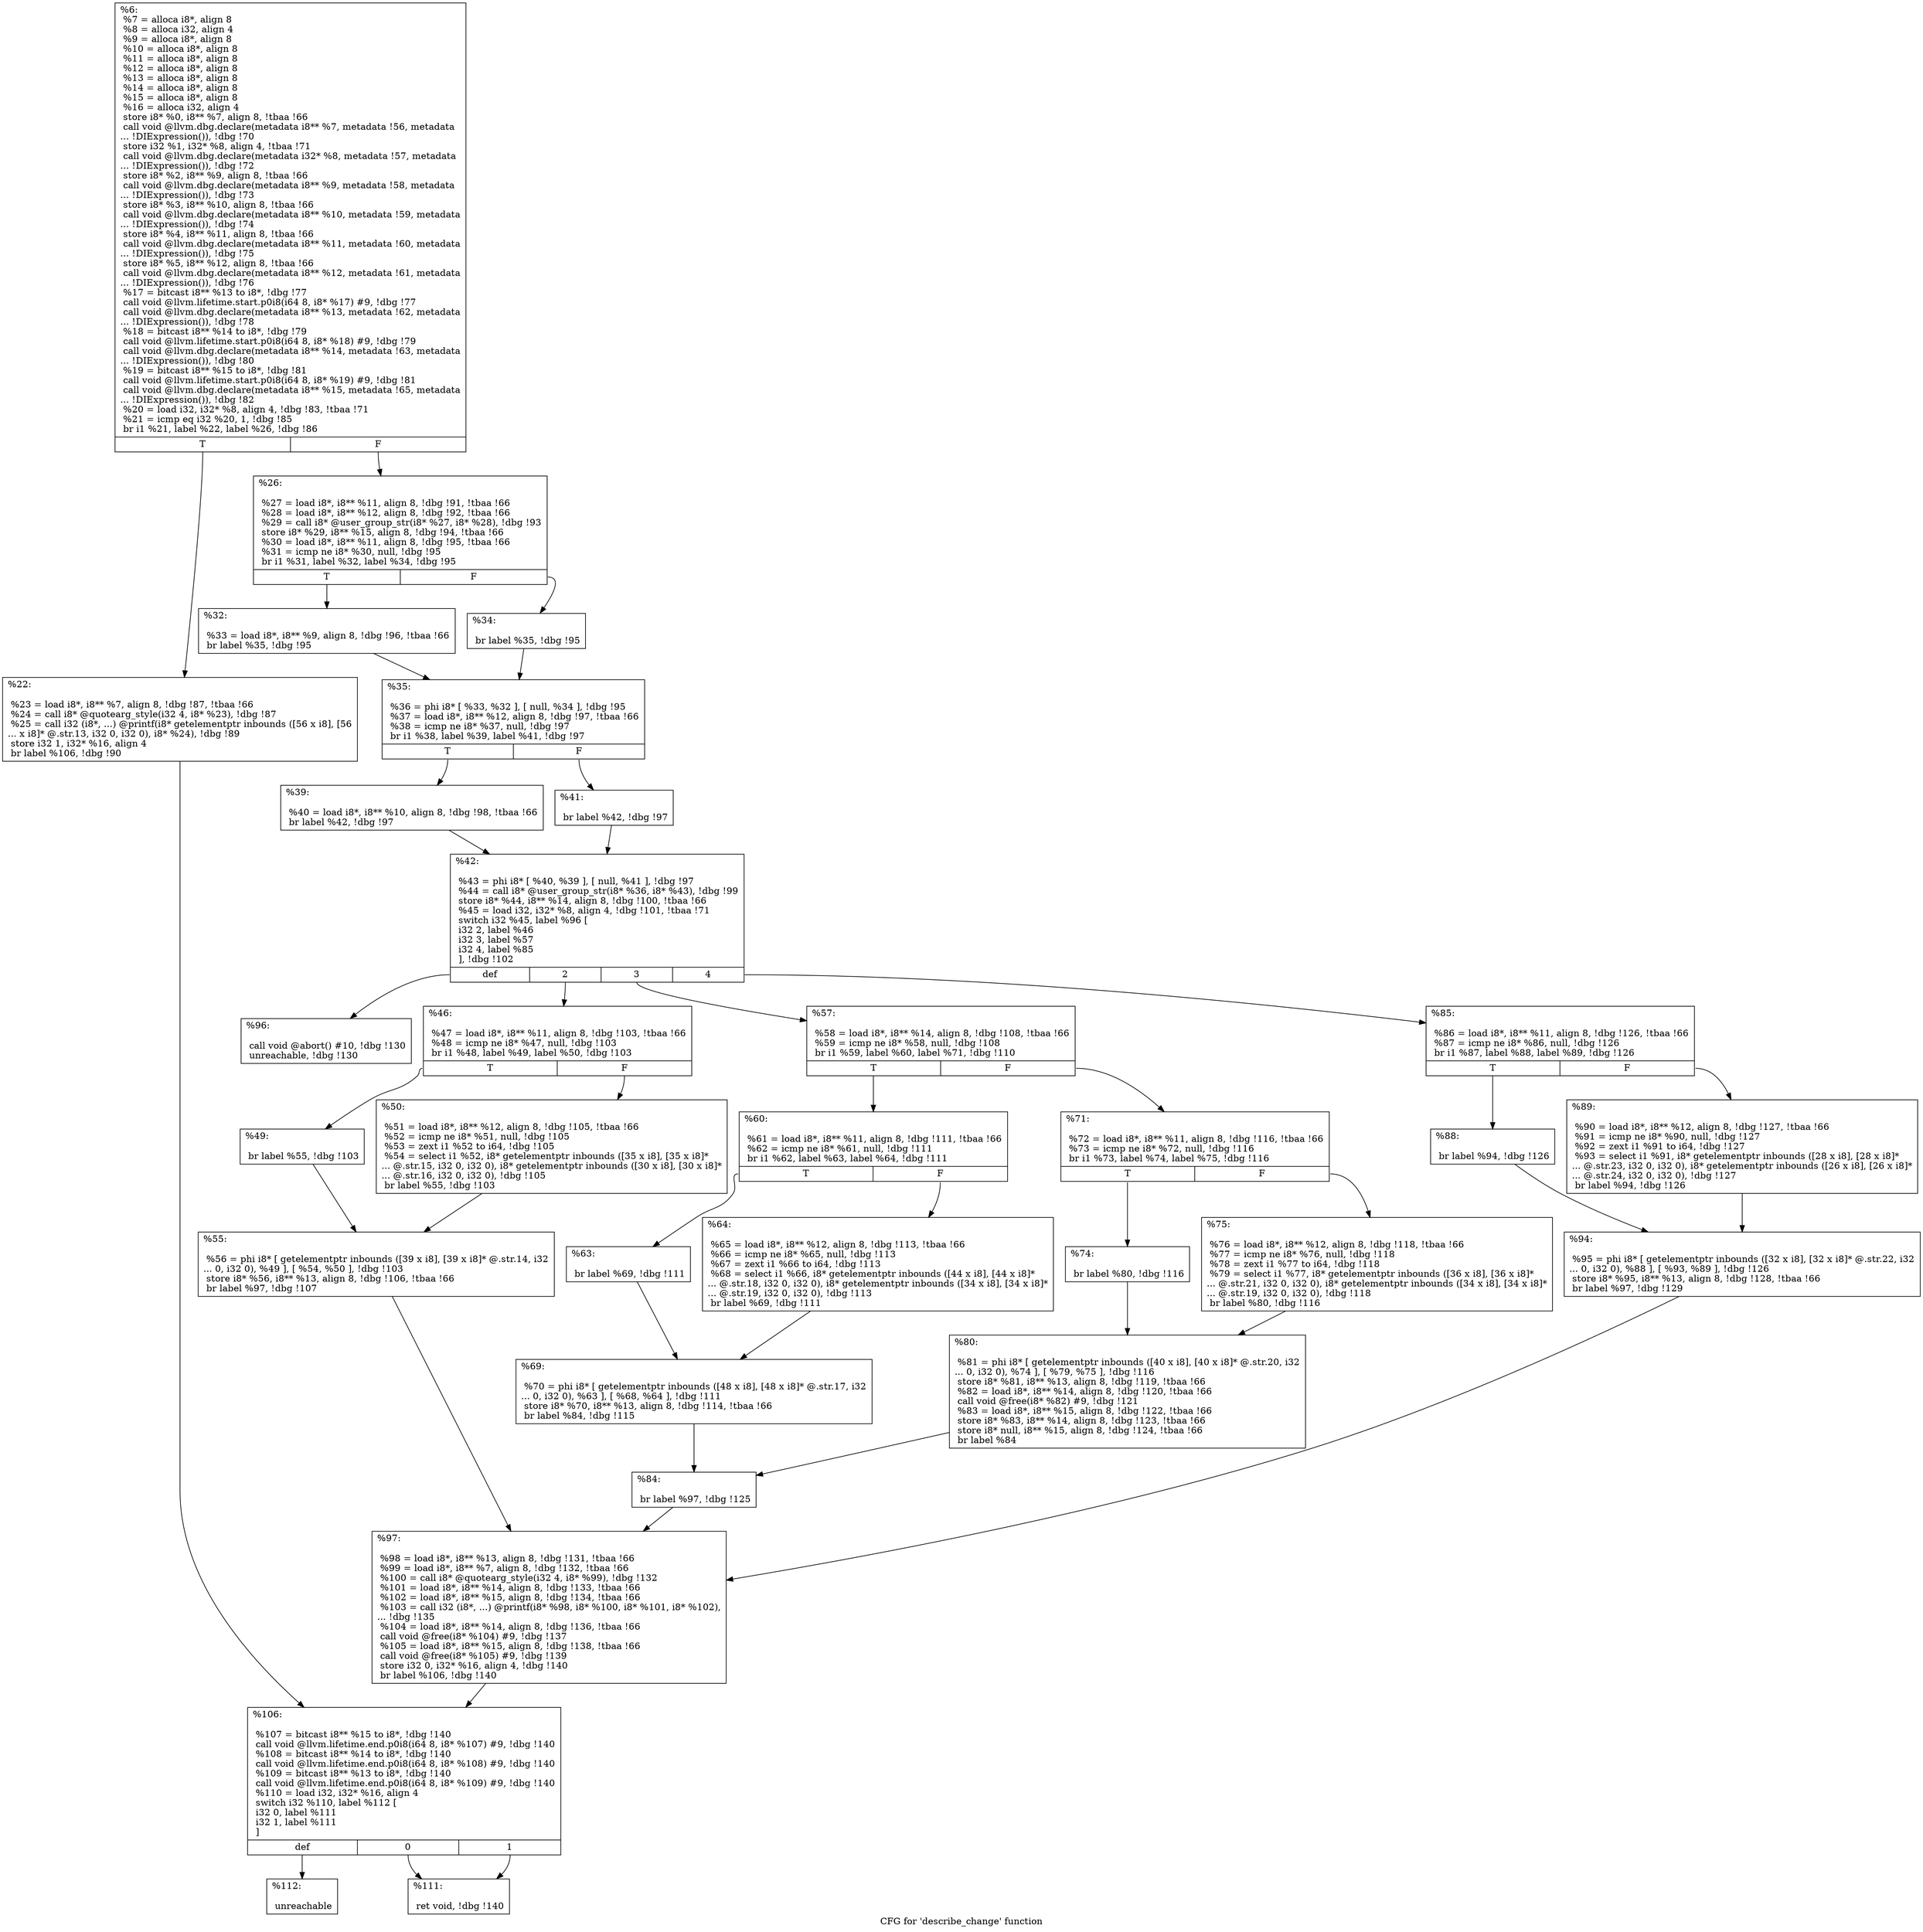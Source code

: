 digraph "CFG for 'describe_change' function" {
	label="CFG for 'describe_change' function";

	Node0x147ce70 [shape=record,label="{%6:\l  %7 = alloca i8*, align 8\l  %8 = alloca i32, align 4\l  %9 = alloca i8*, align 8\l  %10 = alloca i8*, align 8\l  %11 = alloca i8*, align 8\l  %12 = alloca i8*, align 8\l  %13 = alloca i8*, align 8\l  %14 = alloca i8*, align 8\l  %15 = alloca i8*, align 8\l  %16 = alloca i32, align 4\l  store i8* %0, i8** %7, align 8, !tbaa !66\l  call void @llvm.dbg.declare(metadata i8** %7, metadata !56, metadata\l... !DIExpression()), !dbg !70\l  store i32 %1, i32* %8, align 4, !tbaa !71\l  call void @llvm.dbg.declare(metadata i32* %8, metadata !57, metadata\l... !DIExpression()), !dbg !72\l  store i8* %2, i8** %9, align 8, !tbaa !66\l  call void @llvm.dbg.declare(metadata i8** %9, metadata !58, metadata\l... !DIExpression()), !dbg !73\l  store i8* %3, i8** %10, align 8, !tbaa !66\l  call void @llvm.dbg.declare(metadata i8** %10, metadata !59, metadata\l... !DIExpression()), !dbg !74\l  store i8* %4, i8** %11, align 8, !tbaa !66\l  call void @llvm.dbg.declare(metadata i8** %11, metadata !60, metadata\l... !DIExpression()), !dbg !75\l  store i8* %5, i8** %12, align 8, !tbaa !66\l  call void @llvm.dbg.declare(metadata i8** %12, metadata !61, metadata\l... !DIExpression()), !dbg !76\l  %17 = bitcast i8** %13 to i8*, !dbg !77\l  call void @llvm.lifetime.start.p0i8(i64 8, i8* %17) #9, !dbg !77\l  call void @llvm.dbg.declare(metadata i8** %13, metadata !62, metadata\l... !DIExpression()), !dbg !78\l  %18 = bitcast i8** %14 to i8*, !dbg !79\l  call void @llvm.lifetime.start.p0i8(i64 8, i8* %18) #9, !dbg !79\l  call void @llvm.dbg.declare(metadata i8** %14, metadata !63, metadata\l... !DIExpression()), !dbg !80\l  %19 = bitcast i8** %15 to i8*, !dbg !81\l  call void @llvm.lifetime.start.p0i8(i64 8, i8* %19) #9, !dbg !81\l  call void @llvm.dbg.declare(metadata i8** %15, metadata !65, metadata\l... !DIExpression()), !dbg !82\l  %20 = load i32, i32* %8, align 4, !dbg !83, !tbaa !71\l  %21 = icmp eq i32 %20, 1, !dbg !85\l  br i1 %21, label %22, label %26, !dbg !86\l|{<s0>T|<s1>F}}"];
	Node0x147ce70:s0 -> Node0x147df90;
	Node0x147ce70:s1 -> Node0x147dfe0;
	Node0x147df90 [shape=record,label="{%22:\l\l  %23 = load i8*, i8** %7, align 8, !dbg !87, !tbaa !66\l  %24 = call i8* @quotearg_style(i32 4, i8* %23), !dbg !87\l  %25 = call i32 (i8*, ...) @printf(i8* getelementptr inbounds ([56 x i8], [56\l... x i8]* @.str.13, i32 0, i32 0), i8* %24), !dbg !89\l  store i32 1, i32* %16, align 4\l  br label %106, !dbg !90\l}"];
	Node0x147df90 -> Node0x147e850;
	Node0x147dfe0 [shape=record,label="{%26:\l\l  %27 = load i8*, i8** %11, align 8, !dbg !91, !tbaa !66\l  %28 = load i8*, i8** %12, align 8, !dbg !92, !tbaa !66\l  %29 = call i8* @user_group_str(i8* %27, i8* %28), !dbg !93\l  store i8* %29, i8** %15, align 8, !dbg !94, !tbaa !66\l  %30 = load i8*, i8** %11, align 8, !dbg !95, !tbaa !66\l  %31 = icmp ne i8* %30, null, !dbg !95\l  br i1 %31, label %32, label %34, !dbg !95\l|{<s0>T|<s1>F}}"];
	Node0x147dfe0:s0 -> Node0x147e030;
	Node0x147dfe0:s1 -> Node0x147e080;
	Node0x147e030 [shape=record,label="{%32:\l\l  %33 = load i8*, i8** %9, align 8, !dbg !96, !tbaa !66\l  br label %35, !dbg !95\l}"];
	Node0x147e030 -> Node0x147e0d0;
	Node0x147e080 [shape=record,label="{%34:\l\l  br label %35, !dbg !95\l}"];
	Node0x147e080 -> Node0x147e0d0;
	Node0x147e0d0 [shape=record,label="{%35:\l\l  %36 = phi i8* [ %33, %32 ], [ null, %34 ], !dbg !95\l  %37 = load i8*, i8** %12, align 8, !dbg !97, !tbaa !66\l  %38 = icmp ne i8* %37, null, !dbg !97\l  br i1 %38, label %39, label %41, !dbg !97\l|{<s0>T|<s1>F}}"];
	Node0x147e0d0:s0 -> Node0x147e120;
	Node0x147e0d0:s1 -> Node0x147e170;
	Node0x147e120 [shape=record,label="{%39:\l\l  %40 = load i8*, i8** %10, align 8, !dbg !98, !tbaa !66\l  br label %42, !dbg !97\l}"];
	Node0x147e120 -> Node0x147e1c0;
	Node0x147e170 [shape=record,label="{%41:\l\l  br label %42, !dbg !97\l}"];
	Node0x147e170 -> Node0x147e1c0;
	Node0x147e1c0 [shape=record,label="{%42:\l\l  %43 = phi i8* [ %40, %39 ], [ null, %41 ], !dbg !97\l  %44 = call i8* @user_group_str(i8* %36, i8* %43), !dbg !99\l  store i8* %44, i8** %14, align 8, !dbg !100, !tbaa !66\l  %45 = load i32, i32* %8, align 4, !dbg !101, !tbaa !71\l  switch i32 %45, label %96 [\l    i32 2, label %46\l    i32 3, label %57\l    i32 4, label %85\l  ], !dbg !102\l|{<s0>def|<s1>2|<s2>3|<s3>4}}"];
	Node0x147e1c0:s0 -> Node0x147e7b0;
	Node0x147e1c0:s1 -> Node0x147e210;
	Node0x147e1c0:s2 -> Node0x147e350;
	Node0x147e1c0:s3 -> Node0x147e670;
	Node0x147e210 [shape=record,label="{%46:\l\l  %47 = load i8*, i8** %11, align 8, !dbg !103, !tbaa !66\l  %48 = icmp ne i8* %47, null, !dbg !103\l  br i1 %48, label %49, label %50, !dbg !103\l|{<s0>T|<s1>F}}"];
	Node0x147e210:s0 -> Node0x147e260;
	Node0x147e210:s1 -> Node0x147e2b0;
	Node0x147e260 [shape=record,label="{%49:\l\l  br label %55, !dbg !103\l}"];
	Node0x147e260 -> Node0x147e300;
	Node0x147e2b0 [shape=record,label="{%50:\l\l  %51 = load i8*, i8** %12, align 8, !dbg !105, !tbaa !66\l  %52 = icmp ne i8* %51, null, !dbg !105\l  %53 = zext i1 %52 to i64, !dbg !105\l  %54 = select i1 %52, i8* getelementptr inbounds ([35 x i8], [35 x i8]*\l... @.str.15, i32 0, i32 0), i8* getelementptr inbounds ([30 x i8], [30 x i8]*\l... @.str.16, i32 0, i32 0), !dbg !105\l  br label %55, !dbg !103\l}"];
	Node0x147e2b0 -> Node0x147e300;
	Node0x147e300 [shape=record,label="{%55:\l\l  %56 = phi i8* [ getelementptr inbounds ([39 x i8], [39 x i8]* @.str.14, i32\l... 0, i32 0), %49 ], [ %54, %50 ], !dbg !103\l  store i8* %56, i8** %13, align 8, !dbg !106, !tbaa !66\l  br label %97, !dbg !107\l}"];
	Node0x147e300 -> Node0x147e800;
	Node0x147e350 [shape=record,label="{%57:\l\l  %58 = load i8*, i8** %14, align 8, !dbg !108, !tbaa !66\l  %59 = icmp ne i8* %58, null, !dbg !108\l  br i1 %59, label %60, label %71, !dbg !110\l|{<s0>T|<s1>F}}"];
	Node0x147e350:s0 -> Node0x147e3a0;
	Node0x147e350:s1 -> Node0x147e4e0;
	Node0x147e3a0 [shape=record,label="{%60:\l\l  %61 = load i8*, i8** %11, align 8, !dbg !111, !tbaa !66\l  %62 = icmp ne i8* %61, null, !dbg !111\l  br i1 %62, label %63, label %64, !dbg !111\l|{<s0>T|<s1>F}}"];
	Node0x147e3a0:s0 -> Node0x147e3f0;
	Node0x147e3a0:s1 -> Node0x147e440;
	Node0x147e3f0 [shape=record,label="{%63:\l\l  br label %69, !dbg !111\l}"];
	Node0x147e3f0 -> Node0x147e490;
	Node0x147e440 [shape=record,label="{%64:\l\l  %65 = load i8*, i8** %12, align 8, !dbg !113, !tbaa !66\l  %66 = icmp ne i8* %65, null, !dbg !113\l  %67 = zext i1 %66 to i64, !dbg !113\l  %68 = select i1 %66, i8* getelementptr inbounds ([44 x i8], [44 x i8]*\l... @.str.18, i32 0, i32 0), i8* getelementptr inbounds ([34 x i8], [34 x i8]*\l... @.str.19, i32 0, i32 0), !dbg !113\l  br label %69, !dbg !111\l}"];
	Node0x147e440 -> Node0x147e490;
	Node0x147e490 [shape=record,label="{%69:\l\l  %70 = phi i8* [ getelementptr inbounds ([48 x i8], [48 x i8]* @.str.17, i32\l... 0, i32 0), %63 ], [ %68, %64 ], !dbg !111\l  store i8* %70, i8** %13, align 8, !dbg !114, !tbaa !66\l  br label %84, !dbg !115\l}"];
	Node0x147e490 -> Node0x147e620;
	Node0x147e4e0 [shape=record,label="{%71:\l\l  %72 = load i8*, i8** %11, align 8, !dbg !116, !tbaa !66\l  %73 = icmp ne i8* %72, null, !dbg !116\l  br i1 %73, label %74, label %75, !dbg !116\l|{<s0>T|<s1>F}}"];
	Node0x147e4e0:s0 -> Node0x147e530;
	Node0x147e4e0:s1 -> Node0x147e580;
	Node0x147e530 [shape=record,label="{%74:\l\l  br label %80, !dbg !116\l}"];
	Node0x147e530 -> Node0x147e5d0;
	Node0x147e580 [shape=record,label="{%75:\l\l  %76 = load i8*, i8** %12, align 8, !dbg !118, !tbaa !66\l  %77 = icmp ne i8* %76, null, !dbg !118\l  %78 = zext i1 %77 to i64, !dbg !118\l  %79 = select i1 %77, i8* getelementptr inbounds ([36 x i8], [36 x i8]*\l... @.str.21, i32 0, i32 0), i8* getelementptr inbounds ([34 x i8], [34 x i8]*\l... @.str.19, i32 0, i32 0), !dbg !118\l  br label %80, !dbg !116\l}"];
	Node0x147e580 -> Node0x147e5d0;
	Node0x147e5d0 [shape=record,label="{%80:\l\l  %81 = phi i8* [ getelementptr inbounds ([40 x i8], [40 x i8]* @.str.20, i32\l... 0, i32 0), %74 ], [ %79, %75 ], !dbg !116\l  store i8* %81, i8** %13, align 8, !dbg !119, !tbaa !66\l  %82 = load i8*, i8** %14, align 8, !dbg !120, !tbaa !66\l  call void @free(i8* %82) #9, !dbg !121\l  %83 = load i8*, i8** %15, align 8, !dbg !122, !tbaa !66\l  store i8* %83, i8** %14, align 8, !dbg !123, !tbaa !66\l  store i8* null, i8** %15, align 8, !dbg !124, !tbaa !66\l  br label %84\l}"];
	Node0x147e5d0 -> Node0x147e620;
	Node0x147e620 [shape=record,label="{%84:\l\l  br label %97, !dbg !125\l}"];
	Node0x147e620 -> Node0x147e800;
	Node0x147e670 [shape=record,label="{%85:\l\l  %86 = load i8*, i8** %11, align 8, !dbg !126, !tbaa !66\l  %87 = icmp ne i8* %86, null, !dbg !126\l  br i1 %87, label %88, label %89, !dbg !126\l|{<s0>T|<s1>F}}"];
	Node0x147e670:s0 -> Node0x147e6c0;
	Node0x147e670:s1 -> Node0x147e710;
	Node0x147e6c0 [shape=record,label="{%88:\l\l  br label %94, !dbg !126\l}"];
	Node0x147e6c0 -> Node0x147e760;
	Node0x147e710 [shape=record,label="{%89:\l\l  %90 = load i8*, i8** %12, align 8, !dbg !127, !tbaa !66\l  %91 = icmp ne i8* %90, null, !dbg !127\l  %92 = zext i1 %91 to i64, !dbg !127\l  %93 = select i1 %91, i8* getelementptr inbounds ([28 x i8], [28 x i8]*\l... @.str.23, i32 0, i32 0), i8* getelementptr inbounds ([26 x i8], [26 x i8]*\l... @.str.24, i32 0, i32 0), !dbg !127\l  br label %94, !dbg !126\l}"];
	Node0x147e710 -> Node0x147e760;
	Node0x147e760 [shape=record,label="{%94:\l\l  %95 = phi i8* [ getelementptr inbounds ([32 x i8], [32 x i8]* @.str.22, i32\l... 0, i32 0), %88 ], [ %93, %89 ], !dbg !126\l  store i8* %95, i8** %13, align 8, !dbg !128, !tbaa !66\l  br label %97, !dbg !129\l}"];
	Node0x147e760 -> Node0x147e800;
	Node0x147e7b0 [shape=record,label="{%96:\l\l  call void @abort() #10, !dbg !130\l  unreachable, !dbg !130\l}"];
	Node0x147e800 [shape=record,label="{%97:\l\l  %98 = load i8*, i8** %13, align 8, !dbg !131, !tbaa !66\l  %99 = load i8*, i8** %7, align 8, !dbg !132, !tbaa !66\l  %100 = call i8* @quotearg_style(i32 4, i8* %99), !dbg !132\l  %101 = load i8*, i8** %14, align 8, !dbg !133, !tbaa !66\l  %102 = load i8*, i8** %15, align 8, !dbg !134, !tbaa !66\l  %103 = call i32 (i8*, ...) @printf(i8* %98, i8* %100, i8* %101, i8* %102),\l... !dbg !135\l  %104 = load i8*, i8** %14, align 8, !dbg !136, !tbaa !66\l  call void @free(i8* %104) #9, !dbg !137\l  %105 = load i8*, i8** %15, align 8, !dbg !138, !tbaa !66\l  call void @free(i8* %105) #9, !dbg !139\l  store i32 0, i32* %16, align 4, !dbg !140\l  br label %106, !dbg !140\l}"];
	Node0x147e800 -> Node0x147e850;
	Node0x147e850 [shape=record,label="{%106:\l\l  %107 = bitcast i8** %15 to i8*, !dbg !140\l  call void @llvm.lifetime.end.p0i8(i64 8, i8* %107) #9, !dbg !140\l  %108 = bitcast i8** %14 to i8*, !dbg !140\l  call void @llvm.lifetime.end.p0i8(i64 8, i8* %108) #9, !dbg !140\l  %109 = bitcast i8** %13 to i8*, !dbg !140\l  call void @llvm.lifetime.end.p0i8(i64 8, i8* %109) #9, !dbg !140\l  %110 = load i32, i32* %16, align 4\l  switch i32 %110, label %112 [\l    i32 0, label %111\l    i32 1, label %111\l  ]\l|{<s0>def|<s1>0|<s2>1}}"];
	Node0x147e850:s0 -> Node0x147e8f0;
	Node0x147e850:s1 -> Node0x147e8a0;
	Node0x147e850:s2 -> Node0x147e8a0;
	Node0x147e8a0 [shape=record,label="{%111:\l\l  ret void, !dbg !140\l}"];
	Node0x147e8f0 [shape=record,label="{%112:\l\l  unreachable\l}"];
}
